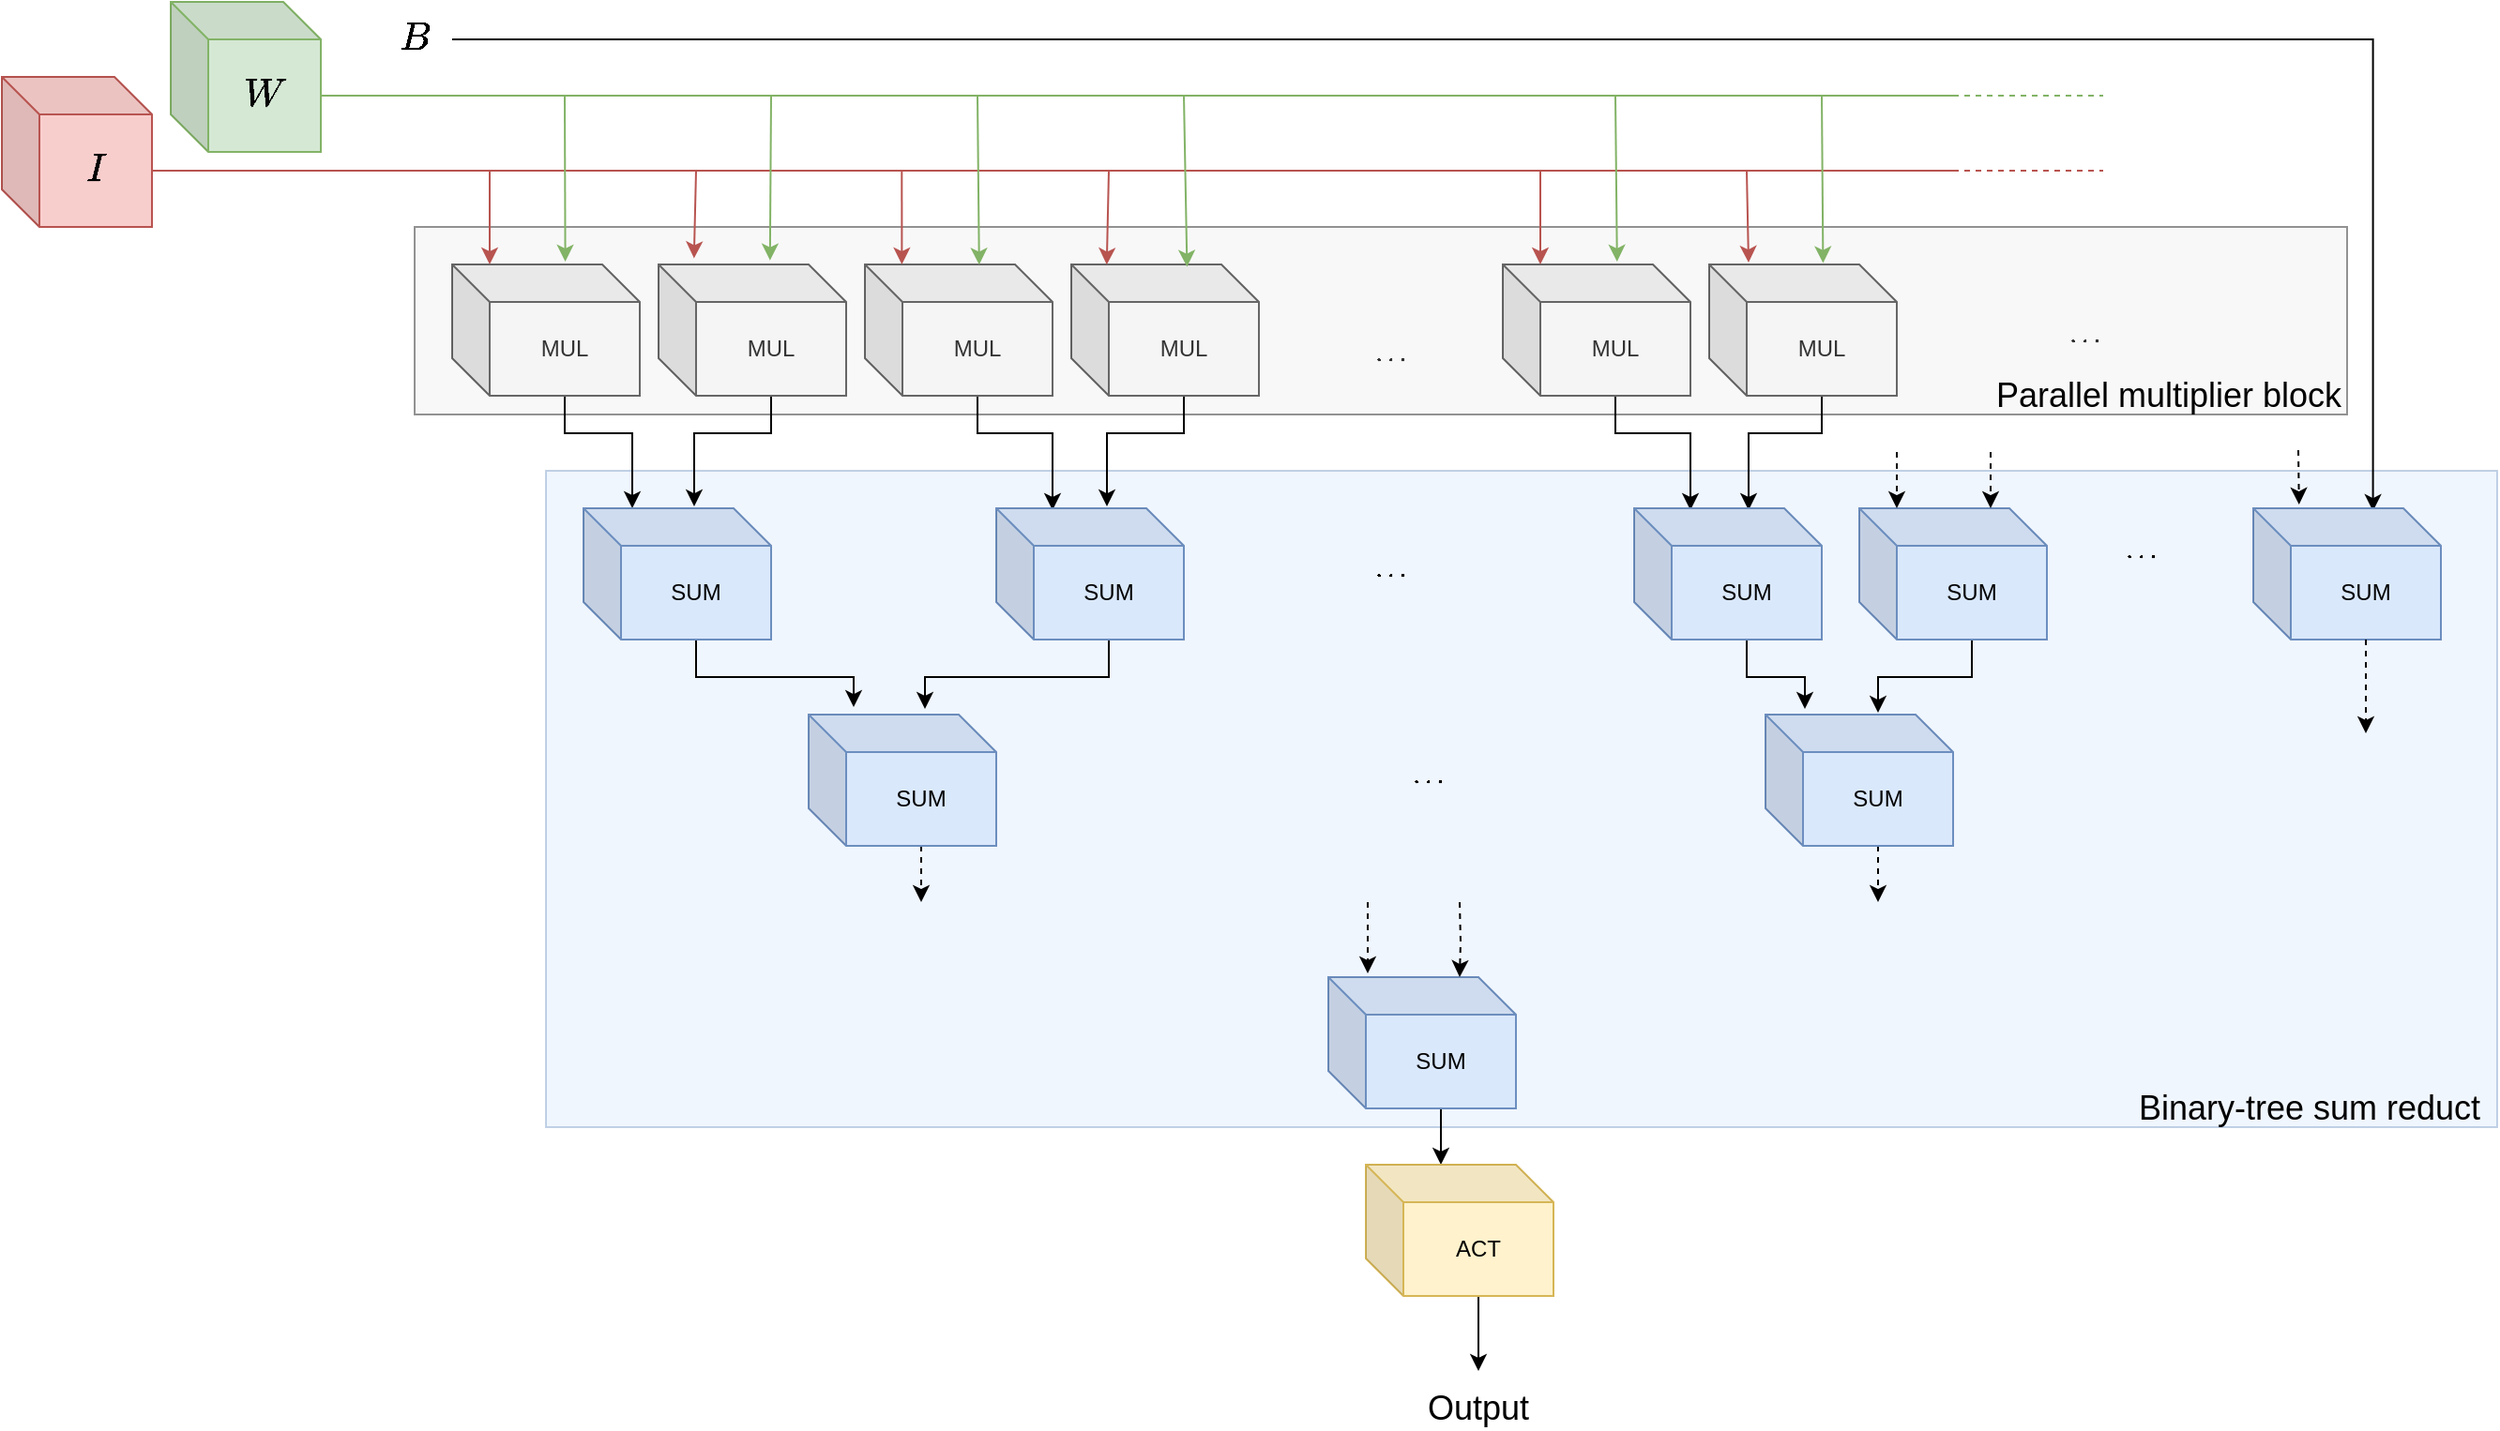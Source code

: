 <mxfile version="14.4.3" type="device"><diagram id="vcZBBZQryBvOs7DECFGe" name="Page-1"><mxGraphModel dx="1668" dy="892" grid="1" gridSize="10" guides="1" tooltips="1" connect="1" arrows="1" fold="1" page="1" pageScale="1" pageWidth="1654" pageHeight="1169" math="1" shadow="0"><root><mxCell id="0"/><mxCell id="1" parent="0"/><mxCell id="H60-qhwdDjsySUAYXn76-96" value="" style="rounded=0;whiteSpace=wrap;html=1;fillColor=#f5f5f5;strokeColor=#666666;opacity=70;fontColor=#333333;" vertex="1" parent="1"><mxGeometry x="220" y="140" width="1030" height="100" as="geometry"/></mxCell><mxCell id="H60-qhwdDjsySUAYXn76-95" value="" style="rounded=0;whiteSpace=wrap;html=1;fillColor=#dae8fc;strokeColor=#6c8ebf;opacity=40;" vertex="1" parent="1"><mxGeometry x="290" y="270" width="1040" height="350" as="geometry"/></mxCell><mxCell id="H60-qhwdDjsySUAYXn76-19" style="edgeStyle=orthogonalEdgeStyle;rounded=0;orthogonalLoop=1;jettySize=auto;html=1;exitX=0;exitY=0;exitDx=60;exitDy=70;exitPerimeter=0;entryX=0.26;entryY=0;entryDx=0;entryDy=0;entryPerimeter=0;" edge="1" parent="1" source="H60-qhwdDjsySUAYXn76-1" target="H60-qhwdDjsySUAYXn76-10"><mxGeometry relative="1" as="geometry"><Array as="points"><mxPoint x="300" y="250"/><mxPoint x="336" y="250"/></Array></mxGeometry></mxCell><mxCell id="H60-qhwdDjsySUAYXn76-1" value="MUL" style="shape=cube;whiteSpace=wrap;html=1;boundedLbl=1;backgroundOutline=1;darkOpacity=0.05;darkOpacity2=0.1;size=20;fillColor=#f5f5f5;strokeColor=#666666;fontColor=#333333;" vertex="1" parent="1"><mxGeometry x="240" y="160" width="100" height="70" as="geometry"/></mxCell><mxCell id="H60-qhwdDjsySUAYXn76-20" style="edgeStyle=orthogonalEdgeStyle;rounded=0;orthogonalLoop=1;jettySize=auto;html=1;exitX=0;exitY=0;exitDx=60;exitDy=70;exitPerimeter=0;entryX=0.59;entryY=-0.014;entryDx=0;entryDy=0;entryPerimeter=0;" edge="1" parent="1" source="H60-qhwdDjsySUAYXn76-2" target="H60-qhwdDjsySUAYXn76-10"><mxGeometry relative="1" as="geometry"><Array as="points"><mxPoint x="410" y="250"/><mxPoint x="369" y="250"/></Array></mxGeometry></mxCell><mxCell id="H60-qhwdDjsySUAYXn76-2" value="MUL" style="shape=cube;whiteSpace=wrap;html=1;boundedLbl=1;backgroundOutline=1;darkOpacity=0.05;darkOpacity2=0.1;size=20;fillColor=#f5f5f5;strokeColor=#666666;fontColor=#333333;" vertex="1" parent="1"><mxGeometry x="350" y="160" width="100" height="70" as="geometry"/></mxCell><mxCell id="H60-qhwdDjsySUAYXn76-21" style="edgeStyle=orthogonalEdgeStyle;rounded=0;orthogonalLoop=1;jettySize=auto;html=1;exitX=0;exitY=0;exitDx=60;exitDy=70;exitPerimeter=0;entryX=0.3;entryY=0.014;entryDx=0;entryDy=0;entryPerimeter=0;" edge="1" parent="1" source="H60-qhwdDjsySUAYXn76-3" target="H60-qhwdDjsySUAYXn76-12"><mxGeometry relative="1" as="geometry"><Array as="points"><mxPoint x="520" y="250"/><mxPoint x="560" y="250"/></Array></mxGeometry></mxCell><mxCell id="H60-qhwdDjsySUAYXn76-3" value="MUL" style="shape=cube;whiteSpace=wrap;html=1;boundedLbl=1;backgroundOutline=1;darkOpacity=0.05;darkOpacity2=0.1;size=20;fillColor=#f5f5f5;strokeColor=#666666;fontColor=#333333;" vertex="1" parent="1"><mxGeometry x="460" y="160" width="100" height="70" as="geometry"/></mxCell><mxCell id="H60-qhwdDjsySUAYXn76-22" style="edgeStyle=orthogonalEdgeStyle;rounded=0;orthogonalLoop=1;jettySize=auto;html=1;exitX=0;exitY=0;exitDx=60;exitDy=70;exitPerimeter=0;entryX=0.59;entryY=-0.014;entryDx=0;entryDy=0;entryPerimeter=0;" edge="1" parent="1" source="H60-qhwdDjsySUAYXn76-4" target="H60-qhwdDjsySUAYXn76-12"><mxGeometry relative="1" as="geometry"><Array as="points"><mxPoint x="630" y="250"/><mxPoint x="589" y="250"/></Array></mxGeometry></mxCell><mxCell id="H60-qhwdDjsySUAYXn76-4" value="MUL" style="shape=cube;whiteSpace=wrap;html=1;boundedLbl=1;backgroundOutline=1;darkOpacity=0.05;darkOpacity2=0.1;size=20;fillColor=#f5f5f5;strokeColor=#666666;fontColor=#333333;" vertex="1" parent="1"><mxGeometry x="570" y="160" width="100" height="70" as="geometry"/></mxCell><mxCell id="H60-qhwdDjsySUAYXn76-49" style="edgeStyle=orthogonalEdgeStyle;rounded=0;orthogonalLoop=1;jettySize=auto;html=1;exitX=1;exitY=0.5;exitDx=0;exitDy=0;strokeColor=#82b366;endArrow=none;endFill=0;fillColor=#d5e8d4;" edge="1" parent="1"><mxGeometry relative="1" as="geometry"><mxPoint x="1040" y="70" as="targetPoint"/><mxPoint x="170" y="70" as="sourcePoint"/></mxGeometry></mxCell><mxCell id="H60-qhwdDjsySUAYXn76-50" style="edgeStyle=orthogonalEdgeStyle;rounded=0;orthogonalLoop=1;jettySize=auto;html=1;exitX=1;exitY=0.5;exitDx=0;exitDy=0;endArrow=none;endFill=0;strokeColor=#b85450;fillColor=#f8cecc;" edge="1" parent="1"><mxGeometry relative="1" as="geometry"><mxPoint x="1040" y="110" as="targetPoint"/><mxPoint x="80" y="110" as="sourcePoint"/></mxGeometry></mxCell><mxCell id="H60-qhwdDjsySUAYXn76-78" style="edgeStyle=orthogonalEdgeStyle;rounded=0;orthogonalLoop=1;jettySize=auto;html=1;exitX=1;exitY=0.5;exitDx=0;exitDy=0;entryX=0.638;entryY=0.022;entryDx=0;entryDy=0;entryPerimeter=0;endArrow=classic;endFill=1;strokeColor=#000000;" edge="1" parent="1" source="H60-qhwdDjsySUAYXn76-9" target="H60-qhwdDjsySUAYXn76-73"><mxGeometry relative="1" as="geometry"/></mxCell><mxCell id="H60-qhwdDjsySUAYXn76-9" value="$$B$$" style="text;html=1;strokeColor=none;fillColor=none;align=center;verticalAlign=middle;whiteSpace=wrap;rounded=0;fontSize=18;" vertex="1" parent="1"><mxGeometry x="200" y="30" width="40" height="20" as="geometry"/></mxCell><mxCell id="H60-qhwdDjsySUAYXn76-33" style="edgeStyle=orthogonalEdgeStyle;rounded=0;orthogonalLoop=1;jettySize=auto;html=1;exitX=0;exitY=0;exitDx=60;exitDy=70;exitPerimeter=0;entryX=0.24;entryY=-0.057;entryDx=0;entryDy=0;entryPerimeter=0;fillColor=#dae8fc;" edge="1" parent="1" source="H60-qhwdDjsySUAYXn76-10" target="H60-qhwdDjsySUAYXn76-30"><mxGeometry relative="1" as="geometry"/></mxCell><mxCell id="H60-qhwdDjsySUAYXn76-10" value="SUM" style="shape=cube;whiteSpace=wrap;html=1;boundedLbl=1;backgroundOutline=1;darkOpacity=0.05;darkOpacity2=0.1;size=20;fillColor=#dae8fc;strokeColor=#6c8ebf;" vertex="1" parent="1"><mxGeometry x="310" y="290" width="100" height="70" as="geometry"/></mxCell><mxCell id="H60-qhwdDjsySUAYXn76-34" style="edgeStyle=orthogonalEdgeStyle;rounded=0;orthogonalLoop=1;jettySize=auto;html=1;exitX=0;exitY=0;exitDx=60;exitDy=70;exitPerimeter=0;entryX=0.62;entryY=-0.043;entryDx=0;entryDy=0;entryPerimeter=0;fillColor=#dae8fc;" edge="1" parent="1" source="H60-qhwdDjsySUAYXn76-12" target="H60-qhwdDjsySUAYXn76-30"><mxGeometry relative="1" as="geometry"/></mxCell><mxCell id="H60-qhwdDjsySUAYXn76-12" value="SUM" style="shape=cube;whiteSpace=wrap;html=1;boundedLbl=1;backgroundOutline=1;darkOpacity=0.05;darkOpacity2=0.1;size=20;fillColor=#dae8fc;strokeColor=#6c8ebf;" vertex="1" parent="1"><mxGeometry x="530" y="290" width="100" height="70" as="geometry"/></mxCell><mxCell id="H60-qhwdDjsySUAYXn76-36" style="edgeStyle=orthogonalEdgeStyle;rounded=0;orthogonalLoop=1;jettySize=auto;html=1;exitX=0;exitY=0;exitDx=60;exitDy=70;exitPerimeter=0;entryX=0.6;entryY=-0.014;entryDx=0;entryDy=0;entryPerimeter=0;fillColor=#dae8fc;" edge="1" parent="1" source="H60-qhwdDjsySUAYXn76-18" target="H60-qhwdDjsySUAYXn76-31"><mxGeometry relative="1" as="geometry"/></mxCell><mxCell id="H60-qhwdDjsySUAYXn76-18" value="SUM" style="shape=cube;whiteSpace=wrap;html=1;boundedLbl=1;backgroundOutline=1;darkOpacity=0.05;darkOpacity2=0.1;size=20;fillColor=#dae8fc;strokeColor=#6c8ebf;" vertex="1" parent="1"><mxGeometry x="990" y="290" width="100" height="70" as="geometry"/></mxCell><mxCell id="H60-qhwdDjsySUAYXn76-25" style="edgeStyle=orthogonalEdgeStyle;rounded=0;orthogonalLoop=1;jettySize=auto;html=1;exitX=0;exitY=0;exitDx=60;exitDy=70;exitPerimeter=0;entryX=0.3;entryY=0.014;entryDx=0;entryDy=0;entryPerimeter=0;" edge="1" parent="1" source="H60-qhwdDjsySUAYXn76-26" target="H60-qhwdDjsySUAYXn76-29"><mxGeometry relative="1" as="geometry"><Array as="points"><mxPoint x="860" y="250"/><mxPoint x="900" y="250"/></Array></mxGeometry></mxCell><mxCell id="H60-qhwdDjsySUAYXn76-26" value="MUL" style="shape=cube;whiteSpace=wrap;html=1;boundedLbl=1;backgroundOutline=1;darkOpacity=0.05;darkOpacity2=0.1;size=20;fillColor=#f5f5f5;strokeColor=#666666;fontColor=#333333;" vertex="1" parent="1"><mxGeometry x="800" y="160" width="100" height="70" as="geometry"/></mxCell><mxCell id="H60-qhwdDjsySUAYXn76-27" style="edgeStyle=orthogonalEdgeStyle;rounded=0;orthogonalLoop=1;jettySize=auto;html=1;exitX=0;exitY=0;exitDx=60;exitDy=70;exitPerimeter=0;entryX=0.61;entryY=0.014;entryDx=0;entryDy=0;entryPerimeter=0;" edge="1" parent="1" source="H60-qhwdDjsySUAYXn76-28" target="H60-qhwdDjsySUAYXn76-29"><mxGeometry relative="1" as="geometry"><Array as="points"><mxPoint x="970" y="250"/><mxPoint x="931" y="250"/></Array></mxGeometry></mxCell><mxCell id="H60-qhwdDjsySUAYXn76-28" value="MUL" style="shape=cube;whiteSpace=wrap;html=1;boundedLbl=1;backgroundOutline=1;darkOpacity=0.05;darkOpacity2=0.1;size=20;fillColor=#f5f5f5;strokeColor=#666666;fontColor=#333333;" vertex="1" parent="1"><mxGeometry x="910" y="160" width="100" height="70" as="geometry"/></mxCell><mxCell id="H60-qhwdDjsySUAYXn76-35" style="edgeStyle=orthogonalEdgeStyle;rounded=0;orthogonalLoop=1;jettySize=auto;html=1;exitX=0;exitY=0;exitDx=60;exitDy=70;exitPerimeter=0;entryX=0.21;entryY=-0.043;entryDx=0;entryDy=0;entryPerimeter=0;fillColor=#dae8fc;" edge="1" parent="1" source="H60-qhwdDjsySUAYXn76-29" target="H60-qhwdDjsySUAYXn76-31"><mxGeometry relative="1" as="geometry"/></mxCell><mxCell id="H60-qhwdDjsySUAYXn76-29" value="SUM" style="shape=cube;whiteSpace=wrap;html=1;boundedLbl=1;backgroundOutline=1;darkOpacity=0.05;darkOpacity2=0.1;size=20;fillColor=#dae8fc;strokeColor=#6c8ebf;" vertex="1" parent="1"><mxGeometry x="870" y="290" width="100" height="70" as="geometry"/></mxCell><mxCell id="H60-qhwdDjsySUAYXn76-44" style="edgeStyle=orthogonalEdgeStyle;rounded=0;orthogonalLoop=1;jettySize=auto;html=1;exitX=0;exitY=0;exitDx=60;exitDy=70;exitPerimeter=0;strokeColor=#000000;dashed=1;" edge="1" parent="1" source="H60-qhwdDjsySUAYXn76-30"><mxGeometry relative="1" as="geometry"><mxPoint x="490" y="500" as="targetPoint"/></mxGeometry></mxCell><mxCell id="H60-qhwdDjsySUAYXn76-30" value="SUM" style="shape=cube;whiteSpace=wrap;html=1;boundedLbl=1;backgroundOutline=1;darkOpacity=0.05;darkOpacity2=0.1;size=20;fillColor=#dae8fc;strokeColor=#6c8ebf;" vertex="1" parent="1"><mxGeometry x="430" y="400" width="100" height="70" as="geometry"/></mxCell><mxCell id="H60-qhwdDjsySUAYXn76-45" style="edgeStyle=orthogonalEdgeStyle;rounded=0;orthogonalLoop=1;jettySize=auto;html=1;exitX=0;exitY=0;exitDx=60;exitDy=70;exitPerimeter=0;strokeColor=#000000;dashed=1;" edge="1" parent="1" source="H60-qhwdDjsySUAYXn76-31"><mxGeometry relative="1" as="geometry"><mxPoint x="1000" y="500" as="targetPoint"/></mxGeometry></mxCell><mxCell id="H60-qhwdDjsySUAYXn76-31" value="SUM" style="shape=cube;whiteSpace=wrap;html=1;boundedLbl=1;backgroundOutline=1;darkOpacity=0.05;darkOpacity2=0.1;size=20;fillColor=#dae8fc;strokeColor=#6c8ebf;" vertex="1" parent="1"><mxGeometry x="940" y="400" width="100" height="70" as="geometry"/></mxCell><mxCell id="H60-qhwdDjsySUAYXn76-39" style="edgeStyle=orthogonalEdgeStyle;rounded=0;orthogonalLoop=1;jettySize=auto;html=1;exitX=0;exitY=0;exitDx=60;exitDy=70;exitPerimeter=0;entryX=0;entryY=0;entryDx=40;entryDy=0;entryPerimeter=0;" edge="1" parent="1" source="H60-qhwdDjsySUAYXn76-37" target="H60-qhwdDjsySUAYXn76-38"><mxGeometry relative="1" as="geometry"/></mxCell><mxCell id="H60-qhwdDjsySUAYXn76-37" value="SUM" style="shape=cube;whiteSpace=wrap;html=1;boundedLbl=1;backgroundOutline=1;darkOpacity=0.05;darkOpacity2=0.1;size=20;fillColor=#dae8fc;strokeColor=#6c8ebf;" vertex="1" parent="1"><mxGeometry x="707" y="540" width="100" height="70" as="geometry"/></mxCell><mxCell id="H60-qhwdDjsySUAYXn76-83" style="edgeStyle=orthogonalEdgeStyle;rounded=0;orthogonalLoop=1;jettySize=auto;html=1;exitX=0;exitY=0;exitDx=60;exitDy=70;exitPerimeter=0;endArrow=classic;endFill=1;strokeColor=#000000;" edge="1" parent="1" source="H60-qhwdDjsySUAYXn76-38"><mxGeometry relative="1" as="geometry"><mxPoint x="787" y="750" as="targetPoint"/></mxGeometry></mxCell><mxCell id="H60-qhwdDjsySUAYXn76-38" value="ACT" style="shape=cube;whiteSpace=wrap;html=1;boundedLbl=1;backgroundOutline=1;darkOpacity=0.05;darkOpacity2=0.1;size=20;fillColor=#fff2cc;strokeColor=#d6b656;" vertex="1" parent="1"><mxGeometry x="727" y="640" width="100" height="70" as="geometry"/></mxCell><mxCell id="H60-qhwdDjsySUAYXn76-40" value="$$\cdots$$" style="text;html=1;align=center;verticalAlign=middle;whiteSpace=wrap;rounded=0;fontColor=#333333;" vertex="1" parent="1"><mxGeometry x="720" y="200" width="40" height="20" as="geometry"/></mxCell><mxCell id="H60-qhwdDjsySUAYXn76-41" value="$$\cdots$$" style="text;html=1;strokeColor=none;fillColor=none;align=center;verticalAlign=middle;whiteSpace=wrap;rounded=0;" vertex="1" parent="1"><mxGeometry x="720" y="315" width="40" height="20" as="geometry"/></mxCell><mxCell id="H60-qhwdDjsySUAYXn76-46" style="edgeStyle=orthogonalEdgeStyle;rounded=0;orthogonalLoop=1;jettySize=auto;html=1;entryX=0.21;entryY=-0.029;entryDx=0;entryDy=0;entryPerimeter=0;strokeColor=#000000;dashed=1;" edge="1" parent="1" target="H60-qhwdDjsySUAYXn76-37"><mxGeometry relative="1" as="geometry"><mxPoint x="728" y="500" as="sourcePoint"/></mxGeometry></mxCell><mxCell id="H60-qhwdDjsySUAYXn76-47" style="edgeStyle=orthogonalEdgeStyle;rounded=0;orthogonalLoop=1;jettySize=auto;html=1;entryX=0.7;entryY=0;entryDx=0;entryDy=0;entryPerimeter=0;strokeColor=#000000;dashed=1;" edge="1" parent="1" target="H60-qhwdDjsySUAYXn76-37"><mxGeometry relative="1" as="geometry"><mxPoint x="777" y="500" as="sourcePoint"/></mxGeometry></mxCell><mxCell id="H60-qhwdDjsySUAYXn76-54" value="" style="endArrow=classic;html=1;strokeColor=#b85450;fillColor=#f8cecc;entryX=0.21;entryY=-0.014;entryDx=0;entryDy=0;entryPerimeter=0;" edge="1" parent="1" target="H60-qhwdDjsySUAYXn76-28"><mxGeometry width="50" height="50" relative="1" as="geometry"><mxPoint x="930" y="110" as="sourcePoint"/><mxPoint x="930" y="130" as="targetPoint"/></mxGeometry></mxCell><mxCell id="H60-qhwdDjsySUAYXn76-55" value="" style="endArrow=classic;html=1;strokeColor=#b85450;fillColor=#f8cecc;entryX=0.2;entryY=0;entryDx=0;entryDy=0;entryPerimeter=0;" edge="1" parent="1" target="H60-qhwdDjsySUAYXn76-26"><mxGeometry width="50" height="50" relative="1" as="geometry"><mxPoint x="820" y="110" as="sourcePoint"/><mxPoint x="820" y="130" as="targetPoint"/></mxGeometry></mxCell><mxCell id="H60-qhwdDjsySUAYXn76-56" value="" style="endArrow=classic;html=1;strokeColor=#b85450;fillColor=#f8cecc;entryX=0.189;entryY=0.002;entryDx=0;entryDy=0;entryPerimeter=0;" edge="1" parent="1" target="H60-qhwdDjsySUAYXn76-4"><mxGeometry width="50" height="50" relative="1" as="geometry"><mxPoint x="590" y="110" as="sourcePoint"/><mxPoint x="590" y="130" as="targetPoint"/></mxGeometry></mxCell><mxCell id="H60-qhwdDjsySUAYXn76-57" value="" style="endArrow=classic;html=1;strokeColor=#b85450;fillColor=#f8cecc;entryX=0.197;entryY=0;entryDx=0;entryDy=0;entryPerimeter=0;" edge="1" parent="1" target="H60-qhwdDjsySUAYXn76-3"><mxGeometry width="50" height="50" relative="1" as="geometry"><mxPoint x="479.66" y="110" as="sourcePoint"/><mxPoint x="479.66" y="130" as="targetPoint"/></mxGeometry></mxCell><mxCell id="H60-qhwdDjsySUAYXn76-58" value="" style="endArrow=classic;html=1;strokeColor=#b85450;fillColor=#f8cecc;entryX=0.189;entryY=-0.047;entryDx=0;entryDy=0;entryPerimeter=0;" edge="1" parent="1" target="H60-qhwdDjsySUAYXn76-2"><mxGeometry width="50" height="50" relative="1" as="geometry"><mxPoint x="370" y="110" as="sourcePoint"/><mxPoint x="370" y="130" as="targetPoint"/></mxGeometry></mxCell><mxCell id="H60-qhwdDjsySUAYXn76-59" value="" style="endArrow=classic;html=1;strokeColor=#b85450;fillColor=#f8cecc;entryX=0.2;entryY=0;entryDx=0;entryDy=0;entryPerimeter=0;" edge="1" parent="1" target="H60-qhwdDjsySUAYXn76-1"><mxGeometry width="50" height="50" relative="1" as="geometry"><mxPoint x="260" y="110" as="sourcePoint"/><mxPoint x="260" y="130" as="targetPoint"/></mxGeometry></mxCell><mxCell id="H60-qhwdDjsySUAYXn76-60" value="$$I$$" style="shape=cube;whiteSpace=wrap;html=1;boundedLbl=1;backgroundOutline=1;darkOpacity=0.05;darkOpacity2=0.1;fillColor=#f8cecc;strokeColor=#b85450;fontSize=18;" vertex="1" parent="1"><mxGeometry y="60" width="80" height="80" as="geometry"/></mxCell><mxCell id="H60-qhwdDjsySUAYXn76-61" value="$$W$$" style="shape=cube;whiteSpace=wrap;html=1;boundedLbl=1;backgroundOutline=1;darkOpacity=0.05;darkOpacity2=0.1;fillColor=#d5e8d4;strokeColor=#82b366;fontSize=18;" vertex="1" parent="1"><mxGeometry x="90" y="20" width="80" height="80" as="geometry"/></mxCell><mxCell id="H60-qhwdDjsySUAYXn76-62" value="" style="endArrow=classic;html=1;strokeColor=#82b366;fillColor=#d5e8d4;entryX=0.607;entryY=-0.01;entryDx=0;entryDy=0;entryPerimeter=0;" edge="1" parent="1" target="H60-qhwdDjsySUAYXn76-28"><mxGeometry width="50" height="50" relative="1" as="geometry"><mxPoint x="970" y="70" as="sourcePoint"/><mxPoint x="970" y="130" as="targetPoint"/></mxGeometry></mxCell><mxCell id="H60-qhwdDjsySUAYXn76-65" value="" style="endArrow=classic;html=1;strokeColor=#82b366;fillColor=#d5e8d4;entryX=0.609;entryY=-0.022;entryDx=0;entryDy=0;entryPerimeter=0;" edge="1" parent="1" target="H60-qhwdDjsySUAYXn76-26"><mxGeometry width="50" height="50" relative="1" as="geometry"><mxPoint x="860" y="70" as="sourcePoint"/><mxPoint x="860" y="130" as="targetPoint"/></mxGeometry></mxCell><mxCell id="H60-qhwdDjsySUAYXn76-66" value="" style="endArrow=classic;html=1;strokeColor=#82b366;fillColor=#d5e8d4;entryX=0.617;entryY=0.018;entryDx=0;entryDy=0;entryPerimeter=0;" edge="1" parent="1" target="H60-qhwdDjsySUAYXn76-4"><mxGeometry width="50" height="50" relative="1" as="geometry"><mxPoint x="630" y="70" as="sourcePoint"/><mxPoint x="630" y="130" as="targetPoint"/></mxGeometry></mxCell><mxCell id="H60-qhwdDjsySUAYXn76-67" value="" style="endArrow=classic;html=1;strokeColor=#82b366;fillColor=#d5e8d4;entryX=0.609;entryY=0.002;entryDx=0;entryDy=0;entryPerimeter=0;" edge="1" parent="1" target="H60-qhwdDjsySUAYXn76-3"><mxGeometry width="50" height="50" relative="1" as="geometry"><mxPoint x="520" y="70" as="sourcePoint"/><mxPoint x="520" y="130" as="targetPoint"/></mxGeometry></mxCell><mxCell id="H60-qhwdDjsySUAYXn76-68" value="" style="endArrow=classic;html=1;strokeColor=#82b366;fillColor=#d5e8d4;entryX=0.594;entryY=-0.031;entryDx=0;entryDy=0;entryPerimeter=0;" edge="1" parent="1" target="H60-qhwdDjsySUAYXn76-2"><mxGeometry width="50" height="50" relative="1" as="geometry"><mxPoint x="410" y="70" as="sourcePoint"/><mxPoint x="410" y="130" as="targetPoint"/></mxGeometry></mxCell><mxCell id="H60-qhwdDjsySUAYXn76-69" value="" style="endArrow=classic;html=1;strokeColor=#82b366;fillColor=#d5e8d4;entryX=0.603;entryY=-0.022;entryDx=0;entryDy=0;entryPerimeter=0;" edge="1" parent="1" target="H60-qhwdDjsySUAYXn76-1"><mxGeometry width="50" height="50" relative="1" as="geometry"><mxPoint x="300" y="70" as="sourcePoint"/><mxPoint x="300" y="130" as="targetPoint"/></mxGeometry></mxCell><mxCell id="H60-qhwdDjsySUAYXn76-71" style="edgeStyle=orthogonalEdgeStyle;rounded=0;orthogonalLoop=1;jettySize=auto;html=1;entryX=0.244;entryY=-0.029;entryDx=0;entryDy=0;entryPerimeter=0;dashed=1;" edge="1" parent="1" target="H60-qhwdDjsySUAYXn76-73"><mxGeometry relative="1" as="geometry"><mxPoint x="1224" y="259" as="sourcePoint"/></mxGeometry></mxCell><mxCell id="H60-qhwdDjsySUAYXn76-73" value="SUM" style="shape=cube;whiteSpace=wrap;html=1;boundedLbl=1;backgroundOutline=1;darkOpacity=0.05;darkOpacity2=0.1;size=20;fillColor=#dae8fc;strokeColor=#6c8ebf;" vertex="1" parent="1"><mxGeometry x="1200" y="290" width="100" height="70" as="geometry"/></mxCell><mxCell id="H60-qhwdDjsySUAYXn76-79" style="edgeStyle=orthogonalEdgeStyle;rounded=0;orthogonalLoop=1;jettySize=auto;html=1;exitX=0;exitY=0;exitDx=60;exitDy=70;exitPerimeter=0;entryX=0.75;entryY=0;entryDx=0;entryDy=0;strokeColor=#000000;dashed=1;" edge="1" parent="1" target="H60-qhwdDjsySUAYXn76-80" source="H60-qhwdDjsySUAYXn76-73"><mxGeometry relative="1" as="geometry"><mxPoint x="1252.5" y="375" as="sourcePoint"/></mxGeometry></mxCell><mxCell id="H60-qhwdDjsySUAYXn76-80" value="" style="rounded=0;whiteSpace=wrap;html=1;fillColor=none;strokeColor=none;" vertex="1" parent="1"><mxGeometry x="1170" y="410" width="120" height="20" as="geometry"/></mxCell><mxCell id="H60-qhwdDjsySUAYXn76-81" value="$$\cdots$$" style="text;html=1;strokeColor=none;fillColor=none;align=center;verticalAlign=middle;whiteSpace=wrap;rounded=0;" vertex="1" parent="1"><mxGeometry x="740" y="425" width="40" height="20" as="geometry"/></mxCell><mxCell id="H60-qhwdDjsySUAYXn76-86" value="" style="endArrow=none;html=1;strokeColor=#b85450;dashed=1;fillColor=#f8cecc;" edge="1" parent="1"><mxGeometry width="50" height="50" relative="1" as="geometry"><mxPoint x="1040" y="110" as="sourcePoint"/><mxPoint x="1120" y="110" as="targetPoint"/></mxGeometry></mxCell><mxCell id="H60-qhwdDjsySUAYXn76-87" value="" style="endArrow=none;html=1;strokeColor=#82b366;dashed=1;fillColor=#d5e8d4;" edge="1" parent="1"><mxGeometry width="50" height="50" relative="1" as="geometry"><mxPoint x="1040" y="70" as="sourcePoint"/><mxPoint x="1120" y="70" as="targetPoint"/></mxGeometry></mxCell><mxCell id="H60-qhwdDjsySUAYXn76-88" value="" style="endArrow=classic;html=1;fillColor=#f8cecc;dashed=1;" edge="1" parent="1"><mxGeometry width="50" height="50" relative="1" as="geometry"><mxPoint x="1010" y="260" as="sourcePoint"/><mxPoint x="1010" y="290" as="targetPoint"/></mxGeometry></mxCell><mxCell id="H60-qhwdDjsySUAYXn76-89" value="" style="endArrow=classic;html=1;fillColor=#f8cecc;dashed=1;" edge="1" parent="1"><mxGeometry width="50" height="50" relative="1" as="geometry"><mxPoint x="1060" y="260" as="sourcePoint"/><mxPoint x="1060" y="290" as="targetPoint"/></mxGeometry></mxCell><mxCell id="H60-qhwdDjsySUAYXn76-90" value="$$\cdots$$" style="text;html=1;align=center;verticalAlign=middle;whiteSpace=wrap;rounded=0;fontColor=#333333;" vertex="1" parent="1"><mxGeometry x="1090" y="190" width="40" height="20" as="geometry"/></mxCell><mxCell id="H60-qhwdDjsySUAYXn76-91" value="$$\cdots$$" style="text;html=1;strokeColor=none;fillColor=none;align=center;verticalAlign=middle;whiteSpace=wrap;rounded=0;" vertex="1" parent="1"><mxGeometry x="1120" y="305" width="40" height="20" as="geometry"/></mxCell><mxCell id="H60-qhwdDjsySUAYXn76-92" value="Output" style="text;html=1;strokeColor=none;fillColor=none;align=center;verticalAlign=middle;whiteSpace=wrap;rounded=0;fontSize=18;" vertex="1" parent="1"><mxGeometry x="767" y="760" width="40" height="20" as="geometry"/></mxCell><mxCell id="H60-qhwdDjsySUAYXn76-97" value="Binary-tree sum reduct" style="text;html=1;strokeColor=none;fillColor=none;align=center;verticalAlign=middle;whiteSpace=wrap;rounded=0;opacity=70;fontSize=18;" vertex="1" parent="1"><mxGeometry x="1130" y="600" width="200" height="20" as="geometry"/></mxCell><mxCell id="H60-qhwdDjsySUAYXn76-98" value="Parallel multiplier block" style="text;html=1;strokeColor=none;fillColor=none;align=center;verticalAlign=middle;whiteSpace=wrap;rounded=0;opacity=70;fontSize=18;" vertex="1" parent="1"><mxGeometry x="1060" y="220" width="190" height="20" as="geometry"/></mxCell></root></mxGraphModel></diagram></mxfile>